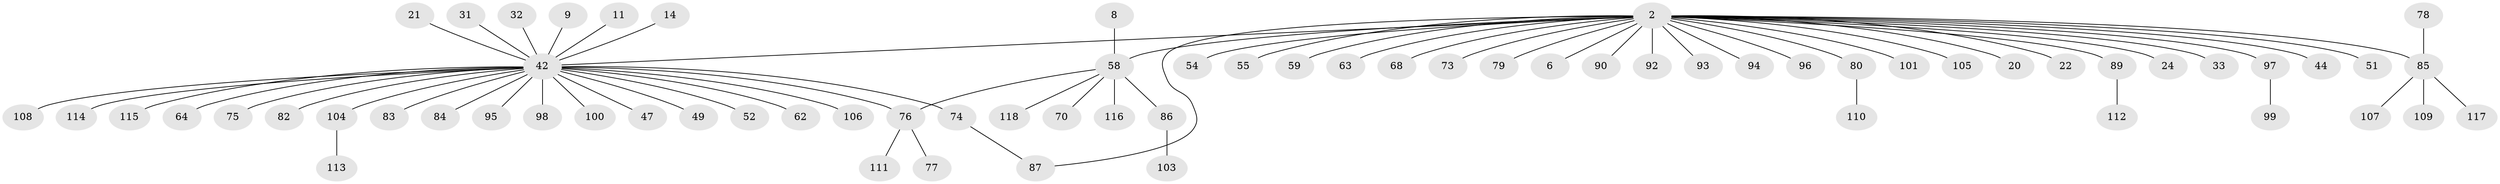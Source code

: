 // original degree distribution, {16: 0.00847457627118644, 31: 0.00847457627118644, 4: 0.01694915254237288, 9: 0.00847457627118644, 2: 0.211864406779661, 1: 0.6440677966101694, 6: 0.025423728813559324, 5: 0.01694915254237288, 3: 0.05084745762711865, 8: 0.00847457627118644}
// Generated by graph-tools (version 1.1) at 2025/50/03/04/25 21:50:04]
// undirected, 70 vertices, 71 edges
graph export_dot {
graph [start="1"]
  node [color=gray90,style=filled];
  2;
  6;
  8;
  9;
  11;
  14;
  20;
  21;
  22;
  24;
  31;
  32;
  33;
  42 [super="+26"];
  44;
  47;
  49;
  51;
  52;
  54;
  55 [super="+37"];
  58 [super="+4+27"];
  59 [super="+17+28"];
  62 [super="+13"];
  63 [super="+53"];
  64;
  68;
  70 [super="+61"];
  73;
  74;
  75;
  76 [super="+15"];
  77;
  78;
  79;
  80 [super="+46+57+72"];
  82 [super="+67"];
  83;
  84;
  85 [super="+81+69"];
  86;
  87;
  89 [super="+18"];
  90;
  92 [super="+12+45"];
  93 [super="+50"];
  94 [super="+38"];
  95 [super="+23"];
  96;
  97 [super="+91"];
  98 [super="+5"];
  99;
  100;
  101;
  103;
  104 [super="+102"];
  105 [super="+40"];
  106;
  107;
  108;
  109;
  110;
  111;
  112 [super="+25"];
  113;
  114;
  115;
  116;
  117;
  118;
  2 -- 6;
  2 -- 20;
  2 -- 22;
  2 -- 24;
  2 -- 33;
  2 -- 42 [weight=2];
  2 -- 44;
  2 -- 51;
  2 -- 54;
  2 -- 58 [weight=3];
  2 -- 68;
  2 -- 73;
  2 -- 79;
  2 -- 87;
  2 -- 90;
  2 -- 96;
  2 -- 101;
  2 -- 59;
  2 -- 89;
  2 -- 92;
  2 -- 55;
  2 -- 94;
  2 -- 105;
  2 -- 80;
  2 -- 97;
  2 -- 93;
  2 -- 63;
  2 -- 85;
  8 -- 58;
  9 -- 42;
  11 -- 42;
  14 -- 42;
  21 -- 42;
  31 -- 42;
  32 -- 42;
  42 -- 84;
  42 -- 64;
  42 -- 74;
  42 -- 75;
  42 -- 76;
  42 -- 83;
  42 -- 100;
  42 -- 106;
  42 -- 108;
  42 -- 47;
  42 -- 49;
  42 -- 114;
  42 -- 115;
  42 -- 52;
  42 -- 98;
  42 -- 104;
  42 -- 62;
  42 -- 95;
  42 -- 82;
  58 -- 116;
  58 -- 86;
  58 -- 118;
  58 -- 76;
  58 -- 70;
  74 -- 87;
  76 -- 77;
  76 -- 111;
  78 -- 85;
  80 -- 110;
  85 -- 117;
  85 -- 107;
  85 -- 109;
  86 -- 103;
  89 -- 112;
  97 -- 99;
  104 -- 113;
}
